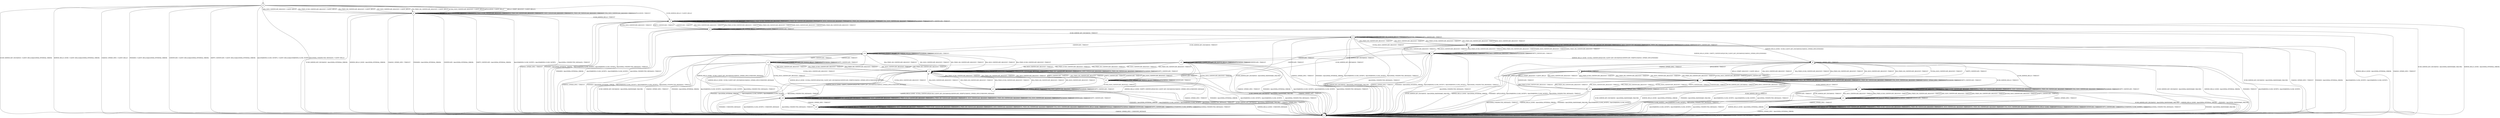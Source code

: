 digraph g {

	s0 [shape="circle" label="s0"];
	s1 [shape="circle" label="s1"];
	s2 [shape="circle" label="s2"];
	s3 [shape="circle" label="s3"];
	s4 [shape="circle" label="s4"];
	s5 [shape="circle" label="s5"];
	s6 [shape="circle" label="s6"];
	s7 [shape="circle" label="s7"];
	s8 [shape="circle" label="s8"];
	s9 [shape="circle" label="s9"];
	s10 [shape="circle" label="s10"];
	s11 [shape="circle" label="s11"];
	s12 [shape="circle" label="s12"];
	s13 [shape="circle" label="s13"];
	s14 [shape="circle" label="s14"];
	s15 [shape="circle" label="s15"];
	s16 [shape="circle" label="s16"];
	s17 [shape="circle" label="s17"];
	s18 [shape="circle" label="s18"];
	s19 [shape="circle" label="s19"];
	s20 [shape="circle" label="s20"];
	s21 [shape="circle" label="s21"];
	s22 [shape="circle" label="s22"];
	s0 -> s2 [label="HELLO_VERIFY_REQUEST / CLIENT_HELLO+"];
	s0 -> s3 [label="ECDH_SERVER_HELLO / CLIENT_HELLO"];
	s0 -> s1 [label="ECDH_SERVER_KEY_EXCHANGE / CLIENT_HELLO|Alert(FATAL,INTERNAL_ERROR)"];
	s0 -> s2 [label="RSA_SIGN_CERTIFICATE_REQUEST / CLIENT_HELLO"];
	s0 -> s2 [label="RSA_FIXED_ECDH_CERTIFICATE_REQUEST / CLIENT_HELLO"];
	s0 -> s2 [label="RSA_FIXED_DH_CERTIFICATE_REQUEST / CLIENT_HELLO"];
	s0 -> s2 [label="DSS_SIGN_CERTIFICATE_REQUEST / CLIENT_HELLO"];
	s0 -> s2 [label="DSS_FIXED_DH_CERTIFICATE_REQUEST / CLIENT_HELLO"];
	s0 -> s2 [label="ECDSA_SIGN_CERTIFICATE_REQUEST / CLIENT_HELLO"];
	s0 -> s1 [label="SERVER_HELLO_DONE / CLIENT_HELLO|Alert(FATAL,INTERNAL_ERROR)"];
	s0 -> s1 [label="CHANGE_CIPHER_SPEC / CLIENT_HELLO"];
	s0 -> s1 [label="FINISHED / CLIENT_HELLO|Alert(FATAL,INTERNAL_ERROR)"];
	s0 -> s2 [label="APPLICATION / CLIENT_HELLO"];
	s0 -> s1 [label="CERTIFICATE / CLIENT_HELLO|Alert(FATAL,INTERNAL_ERROR)"];
	s0 -> s1 [label="EMPTY_CERTIFICATE / CLIENT_HELLO|Alert(FATAL,INTERNAL_ERROR)"];
	s0 -> s1 [label="Alert(WARNING,CLOSE_NOTIFY) / CLIENT_HELLO|Alert(WARNING,CLOSE_NOTIFY)"];
	s0 -> s1 [label="Alert(FATAL,UNEXPECTED_MESSAGE) / CLIENT_HELLO"];
	s1 -> s1 [label="HELLO_VERIFY_REQUEST / TIMEOUT"];
	s1 -> s1 [label="ECDH_SERVER_HELLO / TIMEOUT"];
	s1 -> s1 [label="ECDH_SERVER_KEY_EXCHANGE / TIMEOUT"];
	s1 -> s1 [label="RSA_SIGN_CERTIFICATE_REQUEST / TIMEOUT"];
	s1 -> s1 [label="RSA_FIXED_ECDH_CERTIFICATE_REQUEST / TIMEOUT"];
	s1 -> s1 [label="RSA_FIXED_DH_CERTIFICATE_REQUEST / TIMEOUT"];
	s1 -> s1 [label="DSS_SIGN_CERTIFICATE_REQUEST / TIMEOUT"];
	s1 -> s1 [label="DSS_FIXED_DH_CERTIFICATE_REQUEST / TIMEOUT"];
	s1 -> s1 [label="ECDSA_SIGN_CERTIFICATE_REQUEST / TIMEOUT"];
	s1 -> s1 [label="SERVER_HELLO_DONE / TIMEOUT"];
	s1 -> s1 [label="CHANGE_CIPHER_SPEC / TIMEOUT"];
	s1 -> s1 [label="FINISHED / TIMEOUT"];
	s1 -> s1 [label="APPLICATION / TIMEOUT"];
	s1 -> s1 [label="CERTIFICATE / TIMEOUT"];
	s1 -> s1 [label="EMPTY_CERTIFICATE / TIMEOUT"];
	s1 -> s1 [label="Alert(WARNING,CLOSE_NOTIFY) / TIMEOUT"];
	s1 -> s1 [label="Alert(FATAL,UNEXPECTED_MESSAGE) / TIMEOUT"];
	s2 -> s2 [label="HELLO_VERIFY_REQUEST / CLIENT_HELLO"];
	s2 -> s3 [label="ECDH_SERVER_HELLO / TIMEOUT"];
	s2 -> s1 [label="ECDH_SERVER_KEY_EXCHANGE / Alert(FATAL,INTERNAL_ERROR)"];
	s2 -> s2 [label="RSA_SIGN_CERTIFICATE_REQUEST / TIMEOUT"];
	s2 -> s2 [label="RSA_FIXED_ECDH_CERTIFICATE_REQUEST / TIMEOUT"];
	s2 -> s2 [label="RSA_FIXED_DH_CERTIFICATE_REQUEST / TIMEOUT"];
	s2 -> s2 [label="DSS_SIGN_CERTIFICATE_REQUEST / TIMEOUT"];
	s2 -> s2 [label="DSS_FIXED_DH_CERTIFICATE_REQUEST / TIMEOUT"];
	s2 -> s2 [label="ECDSA_SIGN_CERTIFICATE_REQUEST / TIMEOUT"];
	s2 -> s1 [label="SERVER_HELLO_DONE / Alert(FATAL,INTERNAL_ERROR)"];
	s2 -> s1 [label="CHANGE_CIPHER_SPEC / TIMEOUT"];
	s2 -> s1 [label="FINISHED / Alert(FATAL,INTERNAL_ERROR)"];
	s2 -> s2 [label="APPLICATION / TIMEOUT"];
	s2 -> s1 [label="CERTIFICATE / Alert(FATAL,INTERNAL_ERROR)"];
	s2 -> s1 [label="EMPTY_CERTIFICATE / Alert(FATAL,INTERNAL_ERROR)"];
	s2 -> s1 [label="Alert(WARNING,CLOSE_NOTIFY) / Alert(WARNING,CLOSE_NOTIFY)"];
	s2 -> s1 [label="Alert(FATAL,UNEXPECTED_MESSAGE) / TIMEOUT"];
	s3 -> s3 [label="HELLO_VERIFY_REQUEST / CLIENT_HELLO"];
	s3 -> s3 [label="ECDH_SERVER_HELLO / TIMEOUT"];
	s3 -> s1 [label="ECDH_SERVER_KEY_EXCHANGE / Alert(FATAL,HANDSHAKE_FAILURE)"];
	s3 -> s3 [label="RSA_SIGN_CERTIFICATE_REQUEST / TIMEOUT"];
	s3 -> s3 [label="RSA_FIXED_ECDH_CERTIFICATE_REQUEST / TIMEOUT"];
	s3 -> s3 [label="RSA_FIXED_DH_CERTIFICATE_REQUEST / TIMEOUT"];
	s3 -> s3 [label="DSS_SIGN_CERTIFICATE_REQUEST / TIMEOUT"];
	s3 -> s3 [label="DSS_FIXED_DH_CERTIFICATE_REQUEST / TIMEOUT"];
	s3 -> s3 [label="ECDSA_SIGN_CERTIFICATE_REQUEST / TIMEOUT"];
	s3 -> s1 [label="SERVER_HELLO_DONE / Alert(FATAL,INTERNAL_ERROR)"];
	s3 -> s1 [label="CHANGE_CIPHER_SPEC / TIMEOUT"];
	s3 -> s1 [label="FINISHED / Alert(FATAL,INTERNAL_ERROR)"];
	s3 -> s3 [label="APPLICATION / TIMEOUT"];
	s3 -> s4 [label="CERTIFICATE / TIMEOUT"];
	s3 -> s3 [label="EMPTY_CERTIFICATE / TIMEOUT"];
	s3 -> s1 [label="Alert(WARNING,CLOSE_NOTIFY) / Alert(WARNING,CLOSE_NOTIFY)"];
	s3 -> s1 [label="Alert(FATAL,UNEXPECTED_MESSAGE) / TIMEOUT"];
	s4 -> s4 [label="HELLO_VERIFY_REQUEST / CLIENT_HELLO"];
	s4 -> s4 [label="ECDH_SERVER_HELLO / TIMEOUT"];
	s4 -> s5 [label="ECDH_SERVER_KEY_EXCHANGE / TIMEOUT"];
	s4 -> s3 [label="RSA_SIGN_CERTIFICATE_REQUEST / TIMEOUT"];
	s4 -> s3 [label="RSA_FIXED_ECDH_CERTIFICATE_REQUEST / TIMEOUT"];
	s4 -> s3 [label="RSA_FIXED_DH_CERTIFICATE_REQUEST / TIMEOUT"];
	s4 -> s3 [label="DSS_SIGN_CERTIFICATE_REQUEST / TIMEOUT"];
	s4 -> s3 [label="DSS_FIXED_DH_CERTIFICATE_REQUEST / TIMEOUT"];
	s4 -> s3 [label="ECDSA_SIGN_CERTIFICATE_REQUEST / TIMEOUT"];
	s4 -> s1 [label="SERVER_HELLO_DONE / Alert(FATAL,INTERNAL_ERROR)"];
	s4 -> s1 [label="CHANGE_CIPHER_SPEC / TIMEOUT"];
	s4 -> s1 [label="FINISHED / Alert(FATAL,INTERNAL_ERROR)"];
	s4 -> s4 [label="APPLICATION / TIMEOUT"];
	s4 -> s4 [label="CERTIFICATE / TIMEOUT"];
	s4 -> s3 [label="EMPTY_CERTIFICATE / TIMEOUT"];
	s4 -> s1 [label="Alert(WARNING,CLOSE_NOTIFY) / Alert(WARNING,CLOSE_NOTIFY)"];
	s4 -> s1 [label="Alert(FATAL,UNEXPECTED_MESSAGE) / TIMEOUT"];
	s5 -> s5 [label="HELLO_VERIFY_REQUEST / CLIENT_HELLO"];
	s5 -> s5 [label="ECDH_SERVER_HELLO / TIMEOUT"];
	s5 -> s1 [label="ECDH_SERVER_KEY_EXCHANGE / Alert(FATAL,HANDSHAKE_FAILURE)"];
	s5 -> s6 [label="RSA_SIGN_CERTIFICATE_REQUEST / TIMEOUT"];
	s5 -> s6 [label="RSA_FIXED_ECDH_CERTIFICATE_REQUEST / TIMEOUT"];
	s5 -> s6 [label="RSA_FIXED_DH_CERTIFICATE_REQUEST / TIMEOUT"];
	s5 -> s6 [label="DSS_SIGN_CERTIFICATE_REQUEST / TIMEOUT"];
	s5 -> s6 [label="DSS_FIXED_DH_CERTIFICATE_REQUEST / TIMEOUT"];
	s5 -> s7 [label="ECDSA_SIGN_CERTIFICATE_REQUEST / TIMEOUT"];
	s5 -> s8 [label="SERVER_HELLO_DONE / ECDH_CLIENT_KEY_EXCHANGE|CHANGE_CIPHER_SPEC|FINISHED"];
	s5 -> s1 [label="CHANGE_CIPHER_SPEC / TIMEOUT"];
	s5 -> s1 [label="FINISHED / Alert(FATAL,INTERNAL_ERROR)"];
	s5 -> s5 [label="APPLICATION / TIMEOUT"];
	s5 -> s14 [label="CERTIFICATE / TIMEOUT"];
	s5 -> s5 [label="EMPTY_CERTIFICATE / TIMEOUT"];
	s5 -> s1 [label="Alert(WARNING,CLOSE_NOTIFY) / Alert(WARNING,CLOSE_NOTIFY)"];
	s5 -> s1 [label="Alert(FATAL,UNEXPECTED_MESSAGE) / TIMEOUT"];
	s6 -> s6 [label="HELLO_VERIFY_REQUEST / CLIENT_HELLO"];
	s6 -> s6 [label="ECDH_SERVER_HELLO / TIMEOUT"];
	s6 -> s1 [label="ECDH_SERVER_KEY_EXCHANGE / Alert(FATAL,HANDSHAKE_FAILURE)"];
	s6 -> s6 [label="RSA_SIGN_CERTIFICATE_REQUEST / TIMEOUT"];
	s6 -> s6 [label="RSA_FIXED_ECDH_CERTIFICATE_REQUEST / TIMEOUT"];
	s6 -> s6 [label="RSA_FIXED_DH_CERTIFICATE_REQUEST / TIMEOUT"];
	s6 -> s6 [label="DSS_SIGN_CERTIFICATE_REQUEST / TIMEOUT"];
	s6 -> s6 [label="DSS_FIXED_DH_CERTIFICATE_REQUEST / TIMEOUT"];
	s6 -> s7 [label="ECDSA_SIGN_CERTIFICATE_REQUEST / TIMEOUT"];
	s6 -> s8 [label="SERVER_HELLO_DONE / EMPTY_CERTIFICATE|ECDH_CLIENT_KEY_EXCHANGE|CHANGE_CIPHER_SPEC|FINISHED"];
	s6 -> s1 [label="CHANGE_CIPHER_SPEC / TIMEOUT"];
	s6 -> s1 [label="FINISHED / Alert(FATAL,INTERNAL_ERROR)"];
	s6 -> s6 [label="APPLICATION / TIMEOUT"];
	s6 -> s21 [label="CERTIFICATE / TIMEOUT"];
	s6 -> s6 [label="EMPTY_CERTIFICATE / TIMEOUT"];
	s6 -> s1 [label="Alert(WARNING,CLOSE_NOTIFY) / Alert(WARNING,CLOSE_NOTIFY)"];
	s6 -> s1 [label="Alert(FATAL,UNEXPECTED_MESSAGE) / TIMEOUT"];
	s7 -> s7 [label="HELLO_VERIFY_REQUEST / CLIENT_HELLO"];
	s7 -> s7 [label="ECDH_SERVER_HELLO / TIMEOUT"];
	s7 -> s1 [label="ECDH_SERVER_KEY_EXCHANGE / Alert(FATAL,HANDSHAKE_FAILURE)"];
	s7 -> s6 [label="RSA_SIGN_CERTIFICATE_REQUEST / TIMEOUT"];
	s7 -> s6 [label="RSA_FIXED_ECDH_CERTIFICATE_REQUEST / TIMEOUT"];
	s7 -> s6 [label="RSA_FIXED_DH_CERTIFICATE_REQUEST / TIMEOUT"];
	s7 -> s6 [label="DSS_SIGN_CERTIFICATE_REQUEST / TIMEOUT"];
	s7 -> s6 [label="DSS_FIXED_DH_CERTIFICATE_REQUEST / TIMEOUT"];
	s7 -> s7 [label="ECDSA_SIGN_CERTIFICATE_REQUEST / TIMEOUT"];
	s7 -> s8 [label="SERVER_HELLO_DONE / ECDSA_CERTIFICATE|ECDH_CLIENT_KEY_EXCHANGE|CERTIFICATE_VERIFY|CHANGE_CIPHER_SPEC|FINISHED"];
	s7 -> s1 [label="CHANGE_CIPHER_SPEC / TIMEOUT"];
	s7 -> s1 [label="FINISHED / Alert(FATAL,INTERNAL_ERROR)"];
	s7 -> s7 [label="APPLICATION / TIMEOUT"];
	s7 -> s20 [label="CERTIFICATE / TIMEOUT"];
	s7 -> s7 [label="EMPTY_CERTIFICATE / TIMEOUT"];
	s7 -> s1 [label="Alert(WARNING,CLOSE_NOTIFY) / Alert(WARNING,CLOSE_NOTIFY)"];
	s7 -> s1 [label="Alert(FATAL,UNEXPECTED_MESSAGE) / TIMEOUT"];
	s8 -> s10 [label="HELLO_VERIFY_REQUEST / CLIENT_HELLO"];
	s8 -> s12 [label="ECDH_SERVER_HELLO / TIMEOUT"];
	s8 -> s1 [label="ECDH_SERVER_KEY_EXCHANGE / Alert(FATAL,HANDSHAKE_FAILURE)"];
	s8 -> s10 [label="RSA_SIGN_CERTIFICATE_REQUEST / TIMEOUT"];
	s8 -> s10 [label="RSA_FIXED_ECDH_CERTIFICATE_REQUEST / TIMEOUT"];
	s8 -> s10 [label="RSA_FIXED_DH_CERTIFICATE_REQUEST / TIMEOUT"];
	s8 -> s10 [label="DSS_SIGN_CERTIFICATE_REQUEST / TIMEOUT"];
	s8 -> s10 [label="DSS_FIXED_DH_CERTIFICATE_REQUEST / TIMEOUT"];
	s8 -> s10 [label="ECDSA_SIGN_CERTIFICATE_REQUEST / TIMEOUT"];
	s8 -> s1 [label="SERVER_HELLO_DONE / Alert(FATAL,INTERNAL_ERROR)"];
	s8 -> s8 [label="CHANGE_CIPHER_SPEC / TIMEOUT"];
	s8 -> s1 [label="FINISHED / TIMEOUT"];
	s8 -> s9 [label="APPLICATION / TIMEOUT"];
	s8 -> s11 [label="CERTIFICATE / TIMEOUT"];
	s8 -> s10 [label="EMPTY_CERTIFICATE / TIMEOUT"];
	s8 -> s1 [label="Alert(WARNING,CLOSE_NOTIFY) / Alert(WARNING,CLOSE_NOTIFY)"];
	s8 -> s1 [label="Alert(FATAL,UNEXPECTED_MESSAGE) / TIMEOUT"];
	s9 -> s10 [label="HELLO_VERIFY_REQUEST / CLIENT_HELLO"];
	s9 -> s12 [label="ECDH_SERVER_HELLO / TIMEOUT"];
	s9 -> s1 [label="ECDH_SERVER_KEY_EXCHANGE / Alert(FATAL,HANDSHAKE_FAILURE)"];
	s9 -> s10 [label="RSA_SIGN_CERTIFICATE_REQUEST / TIMEOUT"];
	s9 -> s10 [label="RSA_FIXED_ECDH_CERTIFICATE_REQUEST / TIMEOUT"];
	s9 -> s10 [label="RSA_FIXED_DH_CERTIFICATE_REQUEST / TIMEOUT"];
	s9 -> s10 [label="DSS_SIGN_CERTIFICATE_REQUEST / TIMEOUT"];
	s9 -> s10 [label="DSS_FIXED_DH_CERTIFICATE_REQUEST / TIMEOUT"];
	s9 -> s10 [label="ECDSA_SIGN_CERTIFICATE_REQUEST / TIMEOUT"];
	s9 -> s1 [label="SERVER_HELLO_DONE / Alert(FATAL,INTERNAL_ERROR)"];
	s9 -> s8 [label="CHANGE_CIPHER_SPEC / TIMEOUT"];
	s9 -> s1 [label="FINISHED / APPLICATION"];
	s9 -> s9 [label="APPLICATION / TIMEOUT"];
	s9 -> s11 [label="CERTIFICATE / TIMEOUT"];
	s9 -> s10 [label="EMPTY_CERTIFICATE / TIMEOUT"];
	s9 -> s1 [label="Alert(WARNING,CLOSE_NOTIFY) / Alert(WARNING,CLOSE_NOTIFY)"];
	s9 -> s1 [label="Alert(FATAL,UNEXPECTED_MESSAGE) / TIMEOUT"];
	s10 -> s10 [label="HELLO_VERIFY_REQUEST / CLIENT_HELLO"];
	s10 -> s12 [label="ECDH_SERVER_HELLO / TIMEOUT"];
	s10 -> s1 [label="ECDH_SERVER_KEY_EXCHANGE / Alert(FATAL,HANDSHAKE_FAILURE)"];
	s10 -> s10 [label="RSA_SIGN_CERTIFICATE_REQUEST / TIMEOUT"];
	s10 -> s10 [label="RSA_FIXED_ECDH_CERTIFICATE_REQUEST / TIMEOUT"];
	s10 -> s10 [label="RSA_FIXED_DH_CERTIFICATE_REQUEST / TIMEOUT"];
	s10 -> s10 [label="DSS_SIGN_CERTIFICATE_REQUEST / TIMEOUT"];
	s10 -> s10 [label="DSS_FIXED_DH_CERTIFICATE_REQUEST / TIMEOUT"];
	s10 -> s10 [label="ECDSA_SIGN_CERTIFICATE_REQUEST / TIMEOUT"];
	s10 -> s1 [label="SERVER_HELLO_DONE / Alert(FATAL,INTERNAL_ERROR)"];
	s10 -> s10 [label="CHANGE_CIPHER_SPEC / TIMEOUT"];
	s10 -> s1 [label="FINISHED / Alert(FATAL,HANDSHAKE_FAILURE)"];
	s10 -> s10 [label="APPLICATION / TIMEOUT"];
	s10 -> s11 [label="CERTIFICATE / TIMEOUT"];
	s10 -> s10 [label="EMPTY_CERTIFICATE / TIMEOUT"];
	s10 -> s1 [label="Alert(WARNING,CLOSE_NOTIFY) / Alert(WARNING,CLOSE_NOTIFY)"];
	s10 -> s1 [label="Alert(FATAL,UNEXPECTED_MESSAGE) / TIMEOUT"];
	s11 -> s11 [label="HELLO_VERIFY_REQUEST / CLIENT_HELLO"];
	s11 -> s22 [label="ECDH_SERVER_HELLO / TIMEOUT"];
	s11 -> s10 [label="ECDH_SERVER_KEY_EXCHANGE / TIMEOUT"];
	s11 -> s10 [label="RSA_SIGN_CERTIFICATE_REQUEST / TIMEOUT"];
	s11 -> s10 [label="RSA_FIXED_ECDH_CERTIFICATE_REQUEST / TIMEOUT"];
	s11 -> s10 [label="RSA_FIXED_DH_CERTIFICATE_REQUEST / TIMEOUT"];
	s11 -> s10 [label="DSS_SIGN_CERTIFICATE_REQUEST / TIMEOUT"];
	s11 -> s10 [label="DSS_FIXED_DH_CERTIFICATE_REQUEST / TIMEOUT"];
	s11 -> s10 [label="ECDSA_SIGN_CERTIFICATE_REQUEST / TIMEOUT"];
	s11 -> s1 [label="SERVER_HELLO_DONE / Alert(FATAL,INTERNAL_ERROR)"];
	s11 -> s11 [label="CHANGE_CIPHER_SPEC / TIMEOUT"];
	s11 -> s1 [label="FINISHED / Alert(FATAL,HANDSHAKE_FAILURE)"];
	s11 -> s11 [label="APPLICATION / TIMEOUT"];
	s11 -> s11 [label="CERTIFICATE / TIMEOUT"];
	s11 -> s10 [label="EMPTY_CERTIFICATE / TIMEOUT"];
	s11 -> s1 [label="Alert(WARNING,CLOSE_NOTIFY) / Alert(WARNING,CLOSE_NOTIFY)"];
	s11 -> s1 [label="Alert(FATAL,UNEXPECTED_MESSAGE) / TIMEOUT"];
	s12 -> s12 [label="HELLO_VERIFY_REQUEST / CLIENT_HELLO"];
	s12 -> s12 [label="ECDH_SERVER_HELLO / TIMEOUT"];
	s12 -> s1 [label="ECDH_SERVER_KEY_EXCHANGE / Alert(FATAL,HANDSHAKE_FAILURE)"];
	s12 -> s12 [label="RSA_SIGN_CERTIFICATE_REQUEST / TIMEOUT"];
	s12 -> s12 [label="RSA_FIXED_ECDH_CERTIFICATE_REQUEST / TIMEOUT"];
	s12 -> s12 [label="RSA_FIXED_DH_CERTIFICATE_REQUEST / TIMEOUT"];
	s12 -> s12 [label="DSS_SIGN_CERTIFICATE_REQUEST / TIMEOUT"];
	s12 -> s12 [label="DSS_FIXED_DH_CERTIFICATE_REQUEST / TIMEOUT"];
	s12 -> s12 [label="ECDSA_SIGN_CERTIFICATE_REQUEST / TIMEOUT"];
	s12 -> s1 [label="SERVER_HELLO_DONE / Alert(FATAL,INTERNAL_ERROR)"];
	s12 -> s13 [label="CHANGE_CIPHER_SPEC / TIMEOUT"];
	s12 -> s1 [label="FINISHED / Alert(FATAL,HANDSHAKE_FAILURE)"];
	s12 -> s12 [label="APPLICATION / TIMEOUT"];
	s12 -> s22 [label="CERTIFICATE / TIMEOUT"];
	s12 -> s12 [label="EMPTY_CERTIFICATE / TIMEOUT"];
	s12 -> s1 [label="Alert(WARNING,CLOSE_NOTIFY) / Alert(WARNING,CLOSE_NOTIFY)"];
	s12 -> s1 [label="Alert(FATAL,UNEXPECTED_MESSAGE) / TIMEOUT"];
	s13 -> s13 [label="HELLO_VERIFY_REQUEST / TIMEOUT"];
	s13 -> s13 [label="ECDH_SERVER_HELLO / TIMEOUT"];
	s13 -> s13 [label="ECDH_SERVER_KEY_EXCHANGE / TIMEOUT"];
	s13 -> s13 [label="RSA_SIGN_CERTIFICATE_REQUEST / TIMEOUT"];
	s13 -> s13 [label="RSA_FIXED_ECDH_CERTIFICATE_REQUEST / TIMEOUT"];
	s13 -> s13 [label="RSA_FIXED_DH_CERTIFICATE_REQUEST / TIMEOUT"];
	s13 -> s13 [label="DSS_SIGN_CERTIFICATE_REQUEST / TIMEOUT"];
	s13 -> s13 [label="DSS_FIXED_DH_CERTIFICATE_REQUEST / TIMEOUT"];
	s13 -> s13 [label="ECDSA_SIGN_CERTIFICATE_REQUEST / TIMEOUT"];
	s13 -> s13 [label="SERVER_HELLO_DONE / TIMEOUT"];
	s13 -> s1 [label="CHANGE_CIPHER_SPEC / Alert(FATAL,INTERNAL_ERROR)"];
	s13 -> s13 [label="FINISHED / TIMEOUT"];
	s13 -> s13 [label="APPLICATION / TIMEOUT"];
	s13 -> s13 [label="CERTIFICATE / TIMEOUT"];
	s13 -> s13 [label="EMPTY_CERTIFICATE / TIMEOUT"];
	s13 -> s13 [label="Alert(WARNING,CLOSE_NOTIFY) / TIMEOUT"];
	s13 -> s13 [label="Alert(FATAL,UNEXPECTED_MESSAGE) / TIMEOUT"];
	s14 -> s14 [label="HELLO_VERIFY_REQUEST / CLIENT_HELLO"];
	s14 -> s14 [label="ECDH_SERVER_HELLO / TIMEOUT"];
	s14 -> s5 [label="ECDH_SERVER_KEY_EXCHANGE / TIMEOUT"];
	s14 -> s16 [label="RSA_SIGN_CERTIFICATE_REQUEST / TIMEOUT"];
	s14 -> s16 [label="RSA_FIXED_ECDH_CERTIFICATE_REQUEST / TIMEOUT"];
	s14 -> s16 [label="RSA_FIXED_DH_CERTIFICATE_REQUEST / TIMEOUT"];
	s14 -> s16 [label="DSS_SIGN_CERTIFICATE_REQUEST / TIMEOUT"];
	s14 -> s16 [label="DSS_FIXED_DH_CERTIFICATE_REQUEST / TIMEOUT"];
	s14 -> s17 [label="ECDSA_SIGN_CERTIFICATE_REQUEST / TIMEOUT"];
	s14 -> s18 [label="SERVER_HELLO_DONE / ECDH_CLIENT_KEY_EXCHANGE|CHANGE_CIPHER_SPEC|UNKNOWN_MESSAGE"];
	s14 -> s1 [label="CHANGE_CIPHER_SPEC / TIMEOUT"];
	s14 -> s1 [label="FINISHED / Alert(FATAL,INTERNAL_ERROR)"];
	s14 -> s14 [label="APPLICATION / TIMEOUT"];
	s14 -> s14 [label="CERTIFICATE / TIMEOUT"];
	s14 -> s15 [label="EMPTY_CERTIFICATE / TIMEOUT"];
	s14 -> s1 [label="Alert(WARNING,CLOSE_NOTIFY) / Alert(WARNING,CLOSE_NOTIFY)"];
	s14 -> s1 [label="Alert(FATAL,UNEXPECTED_MESSAGE) / TIMEOUT"];
	s15 -> s15 [label="HELLO_VERIFY_REQUEST / CLIENT_HELLO"];
	s15 -> s15 [label="ECDH_SERVER_HELLO / TIMEOUT"];
	s15 -> s1 [label="ECDH_SERVER_KEY_EXCHANGE / Alert(FATAL,HANDSHAKE_FAILURE)"];
	s15 -> s16 [label="RSA_SIGN_CERTIFICATE_REQUEST / TIMEOUT"];
	s15 -> s16 [label="RSA_FIXED_ECDH_CERTIFICATE_REQUEST / TIMEOUT"];
	s15 -> s16 [label="RSA_FIXED_DH_CERTIFICATE_REQUEST / TIMEOUT"];
	s15 -> s16 [label="DSS_SIGN_CERTIFICATE_REQUEST / TIMEOUT"];
	s15 -> s16 [label="DSS_FIXED_DH_CERTIFICATE_REQUEST / TIMEOUT"];
	s15 -> s17 [label="ECDSA_SIGN_CERTIFICATE_REQUEST / TIMEOUT"];
	s15 -> s18 [label="SERVER_HELLO_DONE / ECDH_CLIENT_KEY_EXCHANGE|CHANGE_CIPHER_SPEC|UNKNOWN_MESSAGE"];
	s15 -> s1 [label="CHANGE_CIPHER_SPEC / TIMEOUT"];
	s15 -> s1 [label="FINISHED / Alert(FATAL,INTERNAL_ERROR)"];
	s15 -> s15 [label="APPLICATION / TIMEOUT"];
	s15 -> s14 [label="CERTIFICATE / TIMEOUT"];
	s15 -> s15 [label="EMPTY_CERTIFICATE / TIMEOUT"];
	s15 -> s1 [label="Alert(WARNING,CLOSE_NOTIFY) / Alert(WARNING,CLOSE_NOTIFY)"];
	s15 -> s1 [label="Alert(FATAL,UNEXPECTED_MESSAGE) / TIMEOUT"];
	s16 -> s16 [label="HELLO_VERIFY_REQUEST / CLIENT_HELLO"];
	s16 -> s16 [label="ECDH_SERVER_HELLO / TIMEOUT"];
	s16 -> s1 [label="ECDH_SERVER_KEY_EXCHANGE / Alert(FATAL,HANDSHAKE_FAILURE)"];
	s16 -> s16 [label="RSA_SIGN_CERTIFICATE_REQUEST / TIMEOUT"];
	s16 -> s16 [label="RSA_FIXED_ECDH_CERTIFICATE_REQUEST / TIMEOUT"];
	s16 -> s16 [label="RSA_FIXED_DH_CERTIFICATE_REQUEST / TIMEOUT"];
	s16 -> s16 [label="DSS_SIGN_CERTIFICATE_REQUEST / TIMEOUT"];
	s16 -> s16 [label="DSS_FIXED_DH_CERTIFICATE_REQUEST / TIMEOUT"];
	s16 -> s17 [label="ECDSA_SIGN_CERTIFICATE_REQUEST / TIMEOUT"];
	s16 -> s18 [label="SERVER_HELLO_DONE / EMPTY_CERTIFICATE|ECDH_CLIENT_KEY_EXCHANGE|CHANGE_CIPHER_SPEC|UNKNOWN_MESSAGE"];
	s16 -> s1 [label="CHANGE_CIPHER_SPEC / TIMEOUT"];
	s16 -> s1 [label="FINISHED / Alert(FATAL,INTERNAL_ERROR)"];
	s16 -> s16 [label="APPLICATION / TIMEOUT"];
	s16 -> s21 [label="CERTIFICATE / TIMEOUT"];
	s16 -> s16 [label="EMPTY_CERTIFICATE / TIMEOUT"];
	s16 -> s1 [label="Alert(WARNING,CLOSE_NOTIFY) / Alert(WARNING,CLOSE_NOTIFY)"];
	s16 -> s1 [label="Alert(FATAL,UNEXPECTED_MESSAGE) / TIMEOUT"];
	s17 -> s17 [label="HELLO_VERIFY_REQUEST / CLIENT_HELLO"];
	s17 -> s17 [label="ECDH_SERVER_HELLO / TIMEOUT"];
	s17 -> s1 [label="ECDH_SERVER_KEY_EXCHANGE / Alert(FATAL,HANDSHAKE_FAILURE)"];
	s17 -> s16 [label="RSA_SIGN_CERTIFICATE_REQUEST / TIMEOUT"];
	s17 -> s16 [label="RSA_FIXED_ECDH_CERTIFICATE_REQUEST / TIMEOUT"];
	s17 -> s16 [label="RSA_FIXED_DH_CERTIFICATE_REQUEST / TIMEOUT"];
	s17 -> s16 [label="DSS_SIGN_CERTIFICATE_REQUEST / TIMEOUT"];
	s17 -> s16 [label="DSS_FIXED_DH_CERTIFICATE_REQUEST / TIMEOUT"];
	s17 -> s17 [label="ECDSA_SIGN_CERTIFICATE_REQUEST / TIMEOUT"];
	s17 -> s18 [label="SERVER_HELLO_DONE / ECDSA_CERTIFICATE|ECDH_CLIENT_KEY_EXCHANGE|CERTIFICATE_VERIFY|CHANGE_CIPHER_SPEC|UNKNOWN_MESSAGE"];
	s17 -> s1 [label="CHANGE_CIPHER_SPEC / TIMEOUT"];
	s17 -> s1 [label="FINISHED / Alert(FATAL,INTERNAL_ERROR)"];
	s17 -> s17 [label="APPLICATION / TIMEOUT"];
	s17 -> s20 [label="CERTIFICATE / TIMEOUT"];
	s17 -> s17 [label="EMPTY_CERTIFICATE / TIMEOUT"];
	s17 -> s1 [label="Alert(WARNING,CLOSE_NOTIFY) / Alert(WARNING,CLOSE_NOTIFY)"];
	s17 -> s1 [label="Alert(FATAL,UNEXPECTED_MESSAGE) / TIMEOUT"];
	s18 -> s18 [label="HELLO_VERIFY_REQUEST / UNKNOWN_MESSAGE"];
	s18 -> s18 [label="ECDH_SERVER_HELLO / TIMEOUT"];
	s18 -> s18 [label="ECDH_SERVER_KEY_EXCHANGE / TIMEOUT"];
	s18 -> s18 [label="RSA_SIGN_CERTIFICATE_REQUEST / TIMEOUT"];
	s18 -> s18 [label="RSA_FIXED_ECDH_CERTIFICATE_REQUEST / TIMEOUT"];
	s18 -> s18 [label="RSA_FIXED_DH_CERTIFICATE_REQUEST / TIMEOUT"];
	s18 -> s18 [label="DSS_SIGN_CERTIFICATE_REQUEST / TIMEOUT"];
	s18 -> s18 [label="DSS_FIXED_DH_CERTIFICATE_REQUEST / TIMEOUT"];
	s18 -> s18 [label="ECDSA_SIGN_CERTIFICATE_REQUEST / TIMEOUT"];
	s18 -> s1 [label="SERVER_HELLO_DONE / UNKNOWN_MESSAGE"];
	s18 -> s19 [label="CHANGE_CIPHER_SPEC / TIMEOUT"];
	s18 -> s1 [label="FINISHED / UNKNOWN_MESSAGE"];
	s18 -> s18 [label="APPLICATION / TIMEOUT"];
	s18 -> s18 [label="CERTIFICATE / TIMEOUT"];
	s18 -> s18 [label="EMPTY_CERTIFICATE / TIMEOUT"];
	s18 -> s1 [label="Alert(WARNING,CLOSE_NOTIFY) / UNKNOWN_MESSAGE"];
	s18 -> s1 [label="Alert(FATAL,UNEXPECTED_MESSAGE) / TIMEOUT"];
	s19 -> s19 [label="HELLO_VERIFY_REQUEST / TIMEOUT"];
	s19 -> s19 [label="ECDH_SERVER_HELLO / TIMEOUT"];
	s19 -> s19 [label="ECDH_SERVER_KEY_EXCHANGE / TIMEOUT"];
	s19 -> s19 [label="RSA_SIGN_CERTIFICATE_REQUEST / TIMEOUT"];
	s19 -> s19 [label="RSA_FIXED_ECDH_CERTIFICATE_REQUEST / TIMEOUT"];
	s19 -> s19 [label="RSA_FIXED_DH_CERTIFICATE_REQUEST / TIMEOUT"];
	s19 -> s19 [label="DSS_SIGN_CERTIFICATE_REQUEST / TIMEOUT"];
	s19 -> s19 [label="DSS_FIXED_DH_CERTIFICATE_REQUEST / TIMEOUT"];
	s19 -> s19 [label="ECDSA_SIGN_CERTIFICATE_REQUEST / TIMEOUT"];
	s19 -> s19 [label="SERVER_HELLO_DONE / TIMEOUT"];
	s19 -> s1 [label="CHANGE_CIPHER_SPEC / UNKNOWN_MESSAGE"];
	s19 -> s19 [label="FINISHED / TIMEOUT"];
	s19 -> s19 [label="APPLICATION / TIMEOUT"];
	s19 -> s19 [label="CERTIFICATE / TIMEOUT"];
	s19 -> s19 [label="EMPTY_CERTIFICATE / TIMEOUT"];
	s19 -> s19 [label="Alert(WARNING,CLOSE_NOTIFY) / TIMEOUT"];
	s19 -> s19 [label="Alert(FATAL,UNEXPECTED_MESSAGE) / TIMEOUT"];
	s20 -> s20 [label="HELLO_VERIFY_REQUEST / CLIENT_HELLO"];
	s20 -> s20 [label="ECDH_SERVER_HELLO / TIMEOUT"];
	s20 -> s7 [label="ECDH_SERVER_KEY_EXCHANGE / TIMEOUT"];
	s20 -> s16 [label="RSA_SIGN_CERTIFICATE_REQUEST / TIMEOUT"];
	s20 -> s16 [label="RSA_FIXED_ECDH_CERTIFICATE_REQUEST / TIMEOUT"];
	s20 -> s16 [label="RSA_FIXED_DH_CERTIFICATE_REQUEST / TIMEOUT"];
	s20 -> s16 [label="DSS_SIGN_CERTIFICATE_REQUEST / TIMEOUT"];
	s20 -> s16 [label="DSS_FIXED_DH_CERTIFICATE_REQUEST / TIMEOUT"];
	s20 -> s17 [label="ECDSA_SIGN_CERTIFICATE_REQUEST / TIMEOUT"];
	s20 -> s18 [label="SERVER_HELLO_DONE / ECDSA_CERTIFICATE|ECDH_CLIENT_KEY_EXCHANGE|CERTIFICATE_VERIFY|CHANGE_CIPHER_SPEC|UNKNOWN_MESSAGE"];
	s20 -> s1 [label="CHANGE_CIPHER_SPEC / TIMEOUT"];
	s20 -> s1 [label="FINISHED / Alert(FATAL,INTERNAL_ERROR)"];
	s20 -> s20 [label="APPLICATION / TIMEOUT"];
	s20 -> s20 [label="CERTIFICATE / TIMEOUT"];
	s20 -> s17 [label="EMPTY_CERTIFICATE / TIMEOUT"];
	s20 -> s1 [label="Alert(WARNING,CLOSE_NOTIFY) / Alert(WARNING,CLOSE_NOTIFY)"];
	s20 -> s1 [label="Alert(FATAL,UNEXPECTED_MESSAGE) / TIMEOUT"];
	s21 -> s21 [label="HELLO_VERIFY_REQUEST / CLIENT_HELLO"];
	s21 -> s21 [label="ECDH_SERVER_HELLO / TIMEOUT"];
	s21 -> s6 [label="ECDH_SERVER_KEY_EXCHANGE / TIMEOUT"];
	s21 -> s16 [label="RSA_SIGN_CERTIFICATE_REQUEST / TIMEOUT"];
	s21 -> s16 [label="RSA_FIXED_ECDH_CERTIFICATE_REQUEST / TIMEOUT"];
	s21 -> s16 [label="RSA_FIXED_DH_CERTIFICATE_REQUEST / TIMEOUT"];
	s21 -> s16 [label="DSS_SIGN_CERTIFICATE_REQUEST / TIMEOUT"];
	s21 -> s16 [label="DSS_FIXED_DH_CERTIFICATE_REQUEST / TIMEOUT"];
	s21 -> s17 [label="ECDSA_SIGN_CERTIFICATE_REQUEST / TIMEOUT"];
	s21 -> s18 [label="SERVER_HELLO_DONE / EMPTY_CERTIFICATE|ECDH_CLIENT_KEY_EXCHANGE|CHANGE_CIPHER_SPEC|UNKNOWN_MESSAGE"];
	s21 -> s1 [label="CHANGE_CIPHER_SPEC / TIMEOUT"];
	s21 -> s1 [label="FINISHED / Alert(FATAL,INTERNAL_ERROR)"];
	s21 -> s21 [label="APPLICATION / TIMEOUT"];
	s21 -> s21 [label="CERTIFICATE / TIMEOUT"];
	s21 -> s16 [label="EMPTY_CERTIFICATE / TIMEOUT"];
	s21 -> s1 [label="Alert(WARNING,CLOSE_NOTIFY) / Alert(WARNING,CLOSE_NOTIFY)"];
	s21 -> s1 [label="Alert(FATAL,UNEXPECTED_MESSAGE) / TIMEOUT"];
	s22 -> s22 [label="HELLO_VERIFY_REQUEST / CLIENT_HELLO"];
	s22 -> s22 [label="ECDH_SERVER_HELLO / TIMEOUT"];
	s22 -> s12 [label="ECDH_SERVER_KEY_EXCHANGE / TIMEOUT"];
	s22 -> s12 [label="RSA_SIGN_CERTIFICATE_REQUEST / TIMEOUT"];
	s22 -> s12 [label="RSA_FIXED_ECDH_CERTIFICATE_REQUEST / TIMEOUT"];
	s22 -> s12 [label="RSA_FIXED_DH_CERTIFICATE_REQUEST / TIMEOUT"];
	s22 -> s12 [label="DSS_SIGN_CERTIFICATE_REQUEST / TIMEOUT"];
	s22 -> s12 [label="DSS_FIXED_DH_CERTIFICATE_REQUEST / TIMEOUT"];
	s22 -> s12 [label="ECDSA_SIGN_CERTIFICATE_REQUEST / TIMEOUT"];
	s22 -> s1 [label="SERVER_HELLO_DONE / Alert(FATAL,INTERNAL_ERROR)"];
	s22 -> s13 [label="CHANGE_CIPHER_SPEC / TIMEOUT"];
	s22 -> s1 [label="FINISHED / Alert(FATAL,HANDSHAKE_FAILURE)"];
	s22 -> s22 [label="APPLICATION / TIMEOUT"];
	s22 -> s22 [label="CERTIFICATE / TIMEOUT"];
	s22 -> s12 [label="EMPTY_CERTIFICATE / TIMEOUT"];
	s22 -> s1 [label="Alert(WARNING,CLOSE_NOTIFY) / Alert(WARNING,CLOSE_NOTIFY)"];
	s22 -> s1 [label="Alert(FATAL,UNEXPECTED_MESSAGE) / TIMEOUT"];

__start0 [label="" shape="none" width="0" height="0"];
__start0 -> s0;

}
